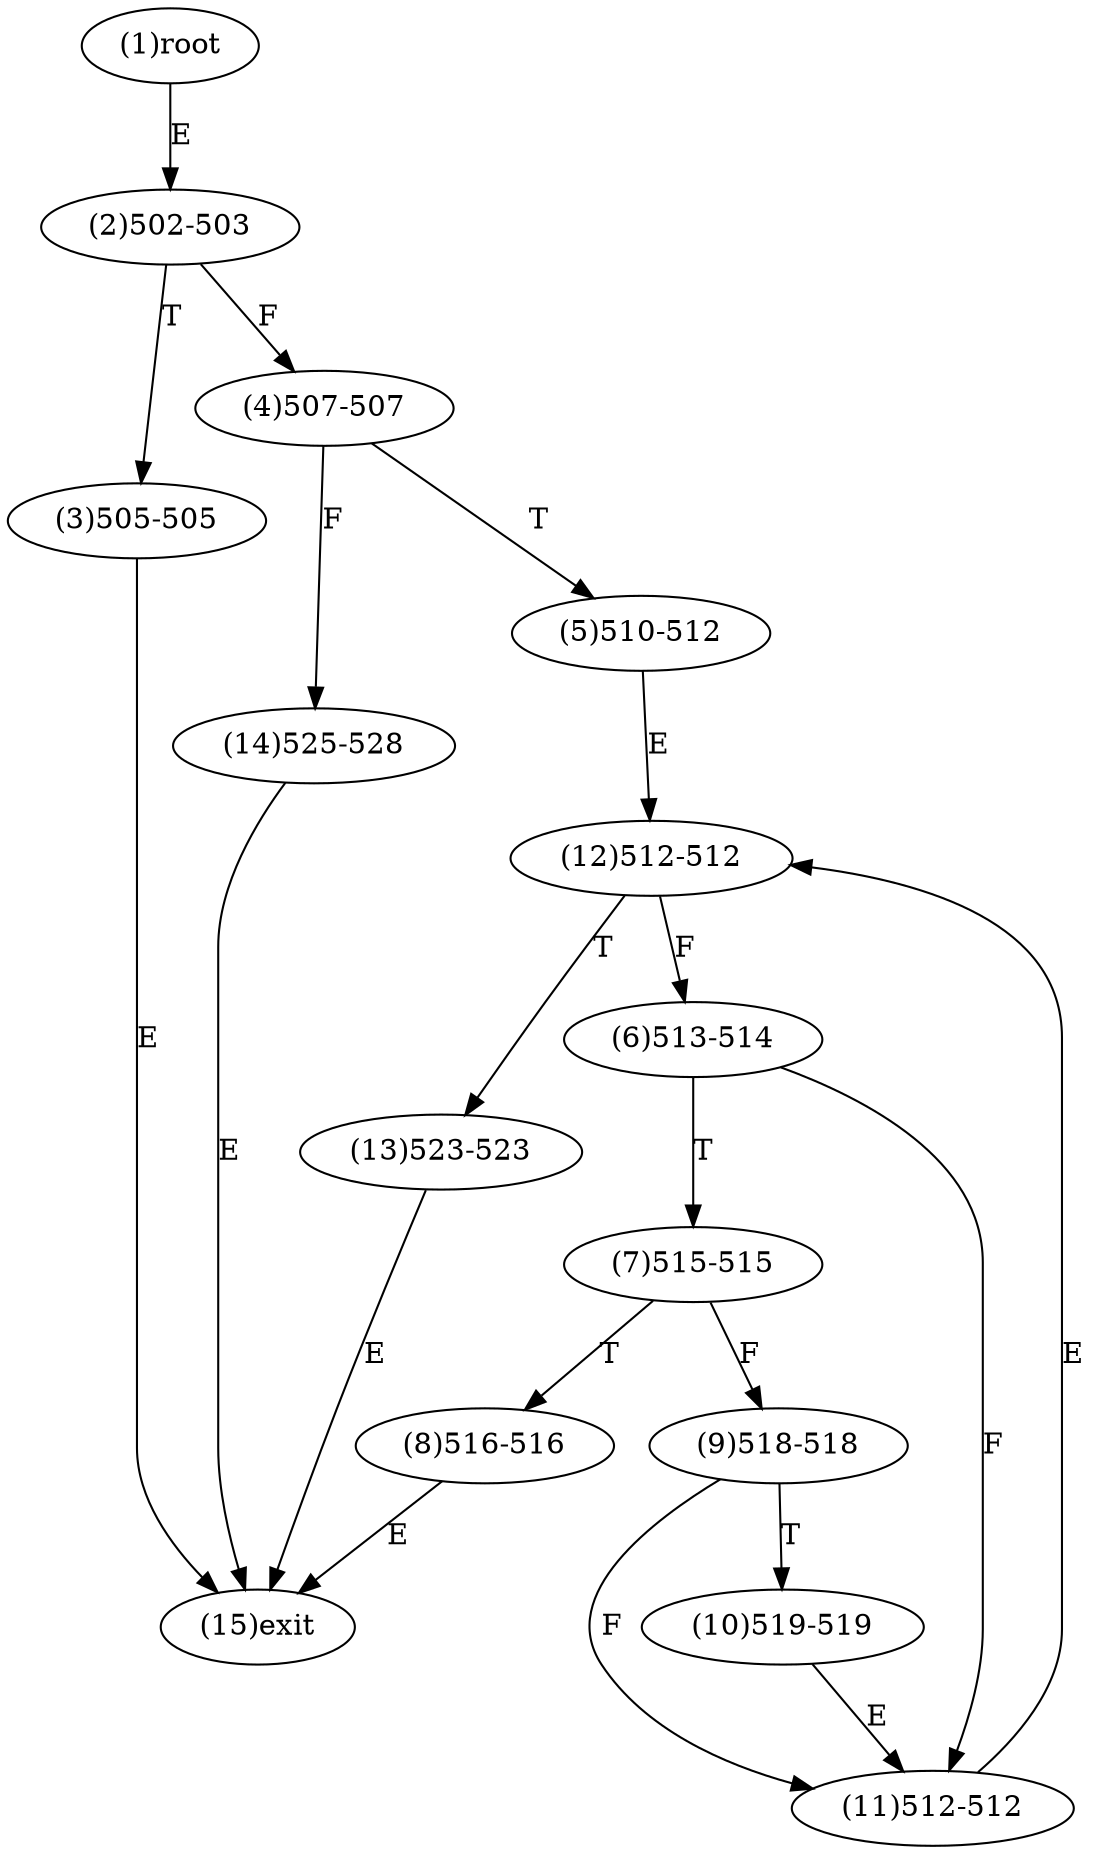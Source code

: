 digraph "" { 
1[ label="(1)root"];
2[ label="(2)502-503"];
3[ label="(3)505-505"];
4[ label="(4)507-507"];
5[ label="(5)510-512"];
6[ label="(6)513-514"];
7[ label="(7)515-515"];
8[ label="(8)516-516"];
9[ label="(9)518-518"];
10[ label="(10)519-519"];
11[ label="(11)512-512"];
12[ label="(12)512-512"];
13[ label="(13)523-523"];
14[ label="(14)525-528"];
15[ label="(15)exit"];
1->2[ label="E"];
2->4[ label="F"];
2->3[ label="T"];
3->15[ label="E"];
4->14[ label="F"];
4->5[ label="T"];
5->12[ label="E"];
6->11[ label="F"];
6->7[ label="T"];
7->9[ label="F"];
7->8[ label="T"];
8->15[ label="E"];
9->11[ label="F"];
9->10[ label="T"];
10->11[ label="E"];
11->12[ label="E"];
12->6[ label="F"];
12->13[ label="T"];
13->15[ label="E"];
14->15[ label="E"];
}